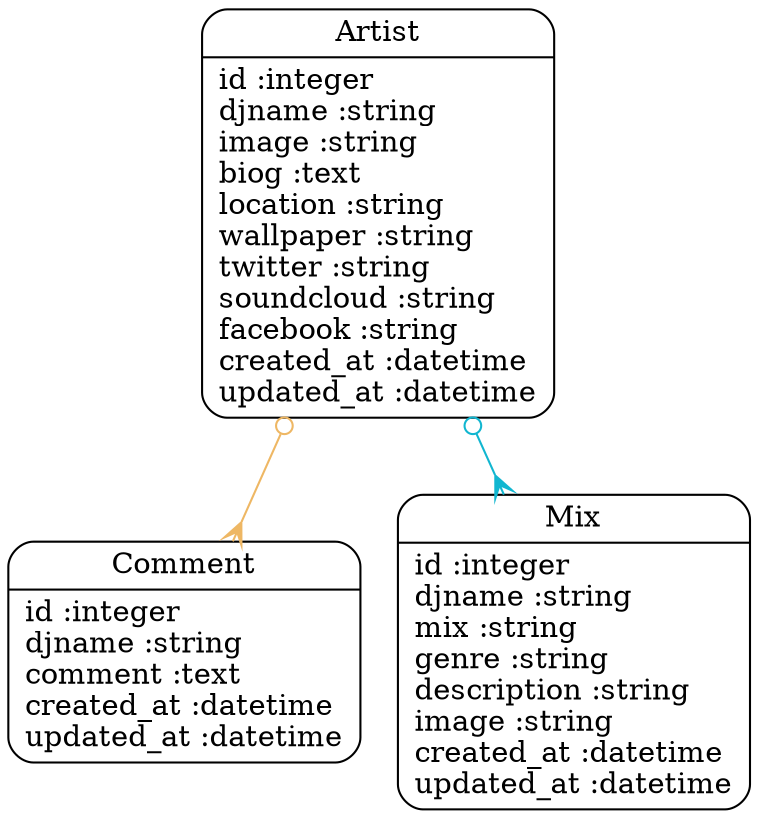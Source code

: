 digraph models_diagram {
	graph[overlap=false, splines=true]
	"Artist" [shape=Mrecord, label="{Artist|id :integer\ldjname :string\limage :string\lbiog :text\llocation :string\lwallpaper :string\ltwitter :string\lsoundcloud :string\lfacebook :string\lcreated_at :datetime\lupdated_at :datetime\l}"]
	"Comment" [shape=Mrecord, label="{Comment|id :integer\ldjname :string\lcomment :text\lcreated_at :datetime\lupdated_at :datetime\l}"]
	"Mix" [shape=Mrecord, label="{Mix|id :integer\ldjname :string\lmix :string\lgenre :string\ldescription :string\limage :string\lcreated_at :datetime\lupdated_at :datetime\l}"]
	"Artist" -> "Comment" [arrowtail=odot, arrowhead=crow, dir=both color="#EEB764"]
	"Artist" -> "Mix" [arrowtail=odot, arrowhead=crow, dir=both color="#11B6D0"]
}
